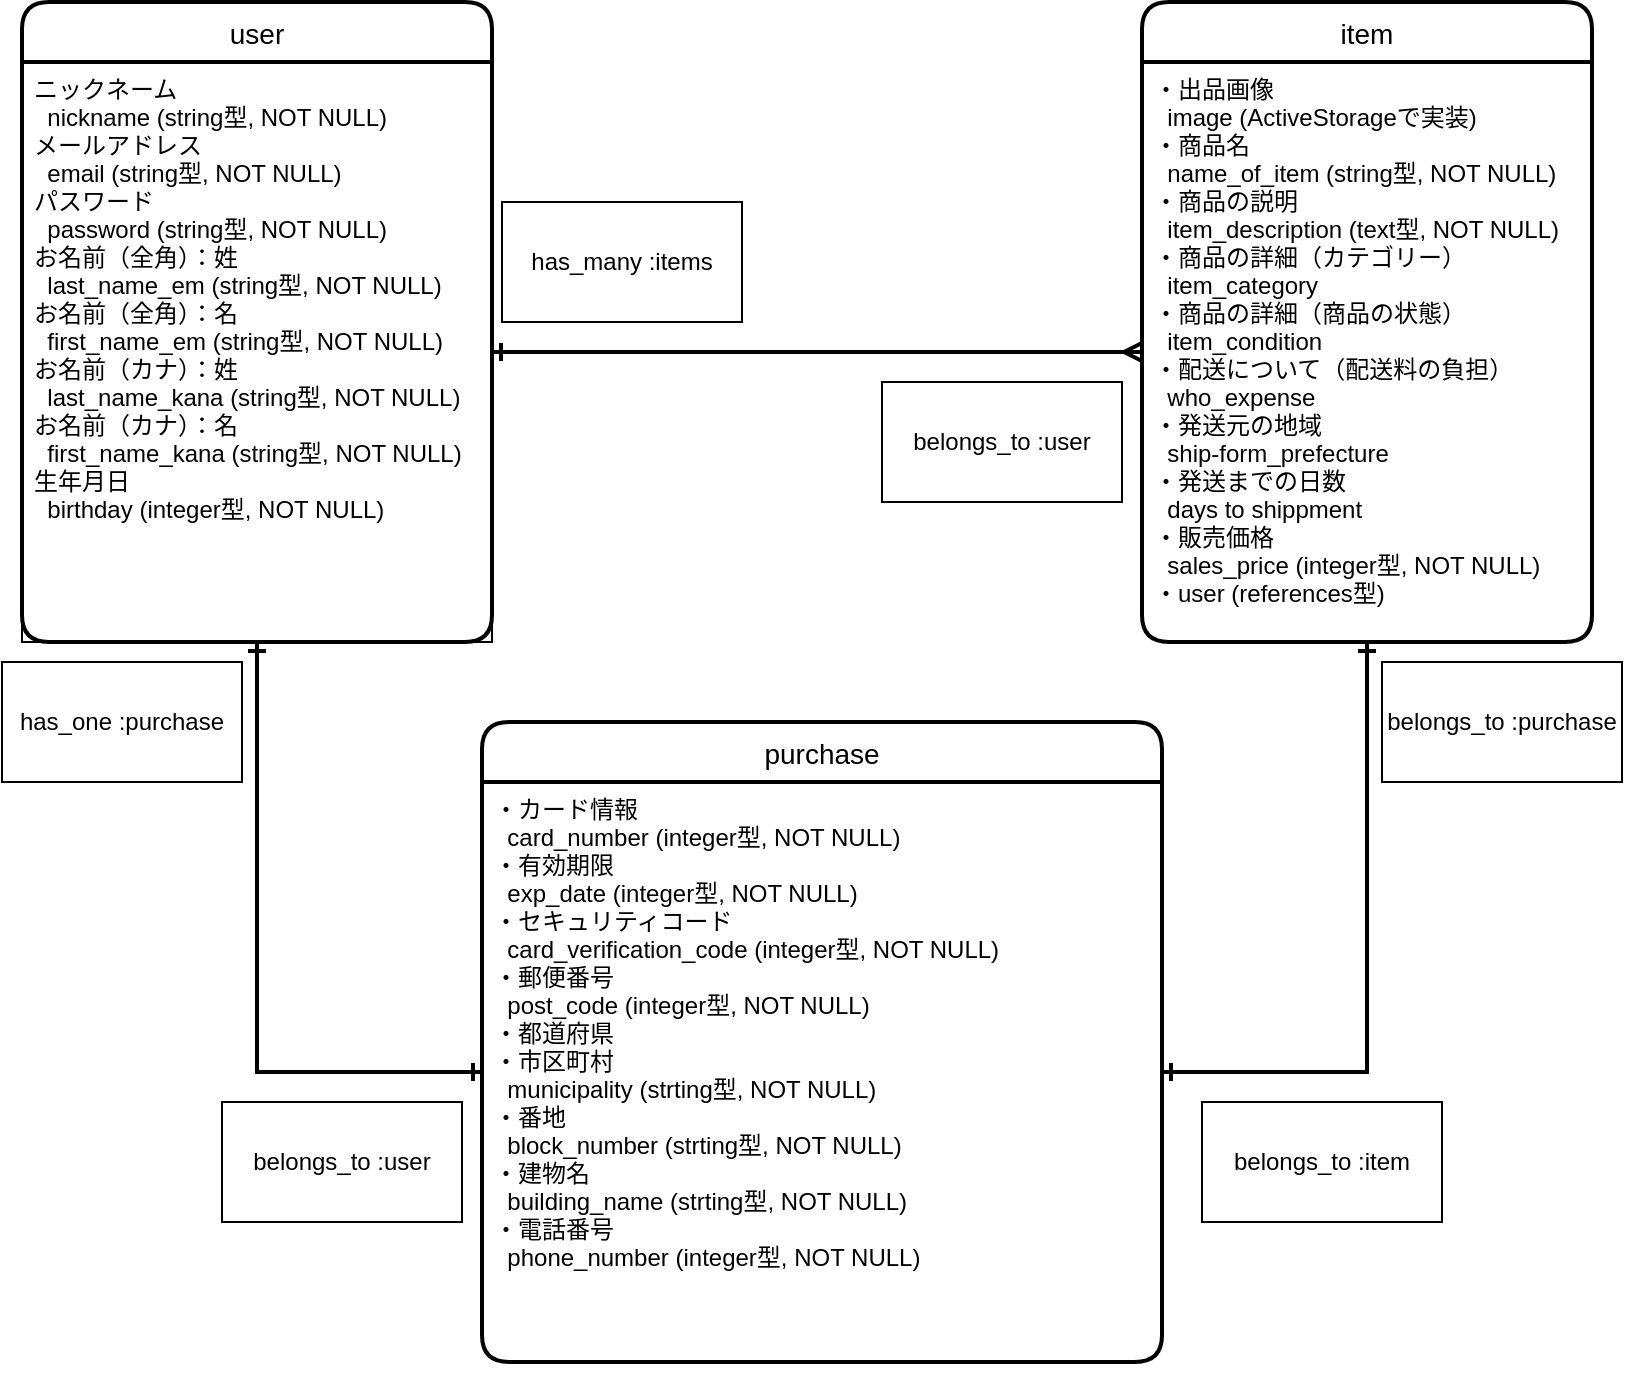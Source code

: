 <mxfile version="14.2.4" type="embed">
    <diagram id="H7rq4nd5o9qRIPwivUb5" name="ER">
        <mxGraphModel dx="1448" dy="807" grid="1" gridSize="10" guides="1" tooltips="1" connect="1" arrows="1" fold="1" page="1" pageScale="1" pageWidth="850" pageHeight="1100" math="0" shadow="0">
            <root>
                <mxCell id="0"/>
                <mxCell id="1" parent="0"/>
                <mxCell id="2" value="user" style="swimlane;childLayout=stackLayout;horizontal=1;startSize=30;horizontalStack=0;rounded=1;fontSize=14;fontStyle=0;strokeWidth=2;resizeParent=0;resizeLast=1;shadow=0;dashed=0;align=center;" parent="1" vertex="1">
                    <mxGeometry x="40" y="80" width="235" height="320" as="geometry"/>
                </mxCell>
                <mxCell id="3" value="ニックネーム&#10;  nickname (string型, NOT NULL)&#10;メールアドレス&#10;  email (string型, NOT NULL)&#10;パスワード&#10;  password (string型, NOT NULL)&#10;お名前（全角）：姓&#10;  last_name_em (string型, NOT NULL)&#10;お名前（全角）：名&#10;  first_name_em (string型, NOT NULL)&#10;お名前（カナ）：姓&#10;  last_name_kana (string型, NOT NULL)&#10;お名前（カナ）：名&#10;  first_name_kana (string型, NOT NULL)&#10;生年月日&#10;  birthday (integer型, NOT NULL)" style="align=left;fillColor=none;spacingLeft=4;fontSize=12;verticalAlign=top;resizable=0;rotatable=0;part=1;rounded=0;" parent="2" vertex="1">
                    <mxGeometry y="30" width="235" height="290" as="geometry"/>
                </mxCell>
                <mxCell id="4" value="item" style="swimlane;childLayout=stackLayout;horizontal=1;startSize=30;horizontalStack=0;rounded=1;fontSize=14;fontStyle=0;strokeWidth=2;resizeParent=0;resizeLast=1;shadow=0;dashed=0;align=center;" parent="1" vertex="1">
                    <mxGeometry x="600" y="80" width="225" height="320" as="geometry"/>
                </mxCell>
                <mxCell id="5" value="・出品画像&#10;  image (ActiveStorageで実装)&#10;・商品名&#10;  name_of_item (string型, NOT NULL)&#10;・商品の説明&#10;  item_description (text型, NOT NULL)&#10;・商品の詳細（カテゴリー）&#10;  item_category&#10;・商品の詳細（商品の状態）&#10;  item_condition&#10;・配送について（配送料の負担）&#10;  who_expense&#10;・発送元の地域&#10;  ship-form_prefecture&#10;・発送までの日数&#10;  days to shippment&#10;・販売価格&#10;  sales_price (integer型, NOT NULL)&#10;・user (references型)" style="align=left;strokeColor=none;fillColor=none;spacingLeft=4;fontSize=12;verticalAlign=top;resizable=0;rotatable=0;part=1;" parent="4" vertex="1">
                    <mxGeometry y="30" width="225" height="290" as="geometry"/>
                </mxCell>
                <mxCell id="9" style="rounded=0;orthogonalLoop=1;jettySize=auto;html=1;exitX=0;exitY=0.5;exitDx=0;exitDy=0;entryX=0.5;entryY=1;entryDx=0;entryDy=0;startArrow=ERone;startFill=0;endArrow=ERone;endFill=0;strokeColor=#000000;strokeWidth=2;edgeStyle=orthogonalEdgeStyle;" parent="1" source="7" target="3" edge="1">
                    <mxGeometry relative="1" as="geometry"/>
                </mxCell>
                <mxCell id="6" value="purchase" style="swimlane;childLayout=stackLayout;horizontal=1;startSize=30;horizontalStack=0;rounded=1;fontSize=14;fontStyle=0;strokeWidth=2;resizeParent=0;resizeLast=1;shadow=0;dashed=0;align=center;" parent="1" vertex="1">
                    <mxGeometry x="270" y="440" width="340" height="320" as="geometry"/>
                </mxCell>
                <mxCell id="NbLFFNarIzfvLVIvVrjO-13" style="edgeStyle=orthogonalEdgeStyle;rounded=0;orthogonalLoop=1;jettySize=auto;html=1;exitX=0.5;exitY=1;exitDx=0;exitDy=0;entryX=0.5;entryY=1;entryDx=0;entryDy=0;" parent="6" source="7" target="6" edge="1">
                    <mxGeometry relative="1" as="geometry"/>
                </mxCell>
                <mxCell id="7" value="・カード情報&#10;  card_number (integer型, NOT NULL)&#10;・有効期限&#10;  exp_date (integer型, NOT NULL)&#10;・セキュリティコード&#10;  card_verification_code (integer型, NOT NULL)&#10;・郵便番号&#10;  post_code (integer型, NOT NULL)&#10;・都道府県&#10;・市区町村&#10;  municipality (strting型, NOT NULL)&#10;・番地&#10;  block_number (strting型, NOT NULL)&#10;・建物名&#10;  building_name (strting型, NOT NULL)&#10;・電話番号&#10;  phone_number (integer型, NOT NULL)" style="align=left;strokeColor=none;fillColor=none;spacingLeft=4;fontSize=12;verticalAlign=top;resizable=0;rotatable=0;part=1;" parent="6" vertex="1">
                    <mxGeometry y="30" width="340" height="290" as="geometry"/>
                </mxCell>
                <mxCell id="NbLFFNarIzfvLVIvVrjO-12" style="edgeStyle=orthogonalEdgeStyle;rounded=0;orthogonalLoop=1;jettySize=auto;html=1;exitX=0.5;exitY=1;exitDx=0;exitDy=0;" parent="6" source="7" target="7" edge="1">
                    <mxGeometry relative="1" as="geometry"/>
                </mxCell>
                <mxCell id="AXINOsm-UbBT75YDraYn-17" style="edgeStyle=orthogonalEdgeStyle;rounded=0;orthogonalLoop=1;jettySize=auto;html=1;exitX=0.5;exitY=1;exitDx=0;exitDy=0;" parent="6" source="7" target="7" edge="1">
                    <mxGeometry relative="1" as="geometry"/>
                </mxCell>
                <mxCell id="8" style="edgeStyle=orthogonalEdgeStyle;rounded=0;orthogonalLoop=1;jettySize=auto;html=1;exitX=1;exitY=0.5;exitDx=0;exitDy=0;entryX=0;entryY=0.5;entryDx=0;entryDy=0;endArrow=ERmany;endFill=0;startArrow=ERone;startFill=0;strokeWidth=2;" parent="1" source="3" target="5" edge="1">
                    <mxGeometry relative="1" as="geometry"/>
                </mxCell>
                <mxCell id="10" style="edgeStyle=orthogonalEdgeStyle;rounded=0;orthogonalLoop=1;jettySize=auto;html=1;entryX=1;entryY=0.5;entryDx=0;entryDy=0;startArrow=ERone;startFill=0;endArrow=ERone;endFill=0;strokeColor=#000000;strokeWidth=2;exitX=0.5;exitY=1;exitDx=0;exitDy=0;" parent="1" source="5" target="7" edge="1">
                    <mxGeometry relative="1" as="geometry">
                        <mxPoint x="758" y="440" as="sourcePoint"/>
                    </mxGeometry>
                </mxCell>
                <mxCell id="NbLFFNarIzfvLVIvVrjO-15" value="has_one :purchase" style="rounded=0;whiteSpace=wrap;html=1;shadow=0;" parent="1" vertex="1">
                    <mxGeometry x="30" y="410" width="120" height="60" as="geometry"/>
                </mxCell>
                <mxCell id="NbLFFNarIzfvLVIvVrjO-16" value="belongs_to :user" style="rounded=0;whiteSpace=wrap;html=1;shadow=0;" parent="1" vertex="1">
                    <mxGeometry x="140" y="630" width="120" height="60" as="geometry"/>
                </mxCell>
                <mxCell id="AXINOsm-UbBT75YDraYn-22" value="has_many :items" style="rounded=0;whiteSpace=wrap;html=1;shadow=0;" parent="1" vertex="1">
                    <mxGeometry x="280" y="180" width="120" height="60" as="geometry"/>
                </mxCell>
                <mxCell id="AXINOsm-UbBT75YDraYn-23" value="belongs_to :user" style="rounded=0;whiteSpace=wrap;html=1;shadow=0;" parent="1" vertex="1">
                    <mxGeometry x="470" y="270" width="120" height="60" as="geometry"/>
                </mxCell>
                <mxCell id="AXINOsm-UbBT75YDraYn-28" value="belongs_to :item" style="rounded=0;whiteSpace=wrap;html=1;shadow=0;" parent="1" vertex="1">
                    <mxGeometry x="630" y="630" width="120" height="60" as="geometry"/>
                </mxCell>
                <mxCell id="AXINOsm-UbBT75YDraYn-29" value="belongs_to :purchase" style="rounded=0;whiteSpace=wrap;html=1;shadow=0;" parent="1" vertex="1">
                    <mxGeometry x="720" y="410" width="120" height="60" as="geometry"/>
                </mxCell>
            </root>
        </mxGraphModel>
    </diagram>
</mxfile>